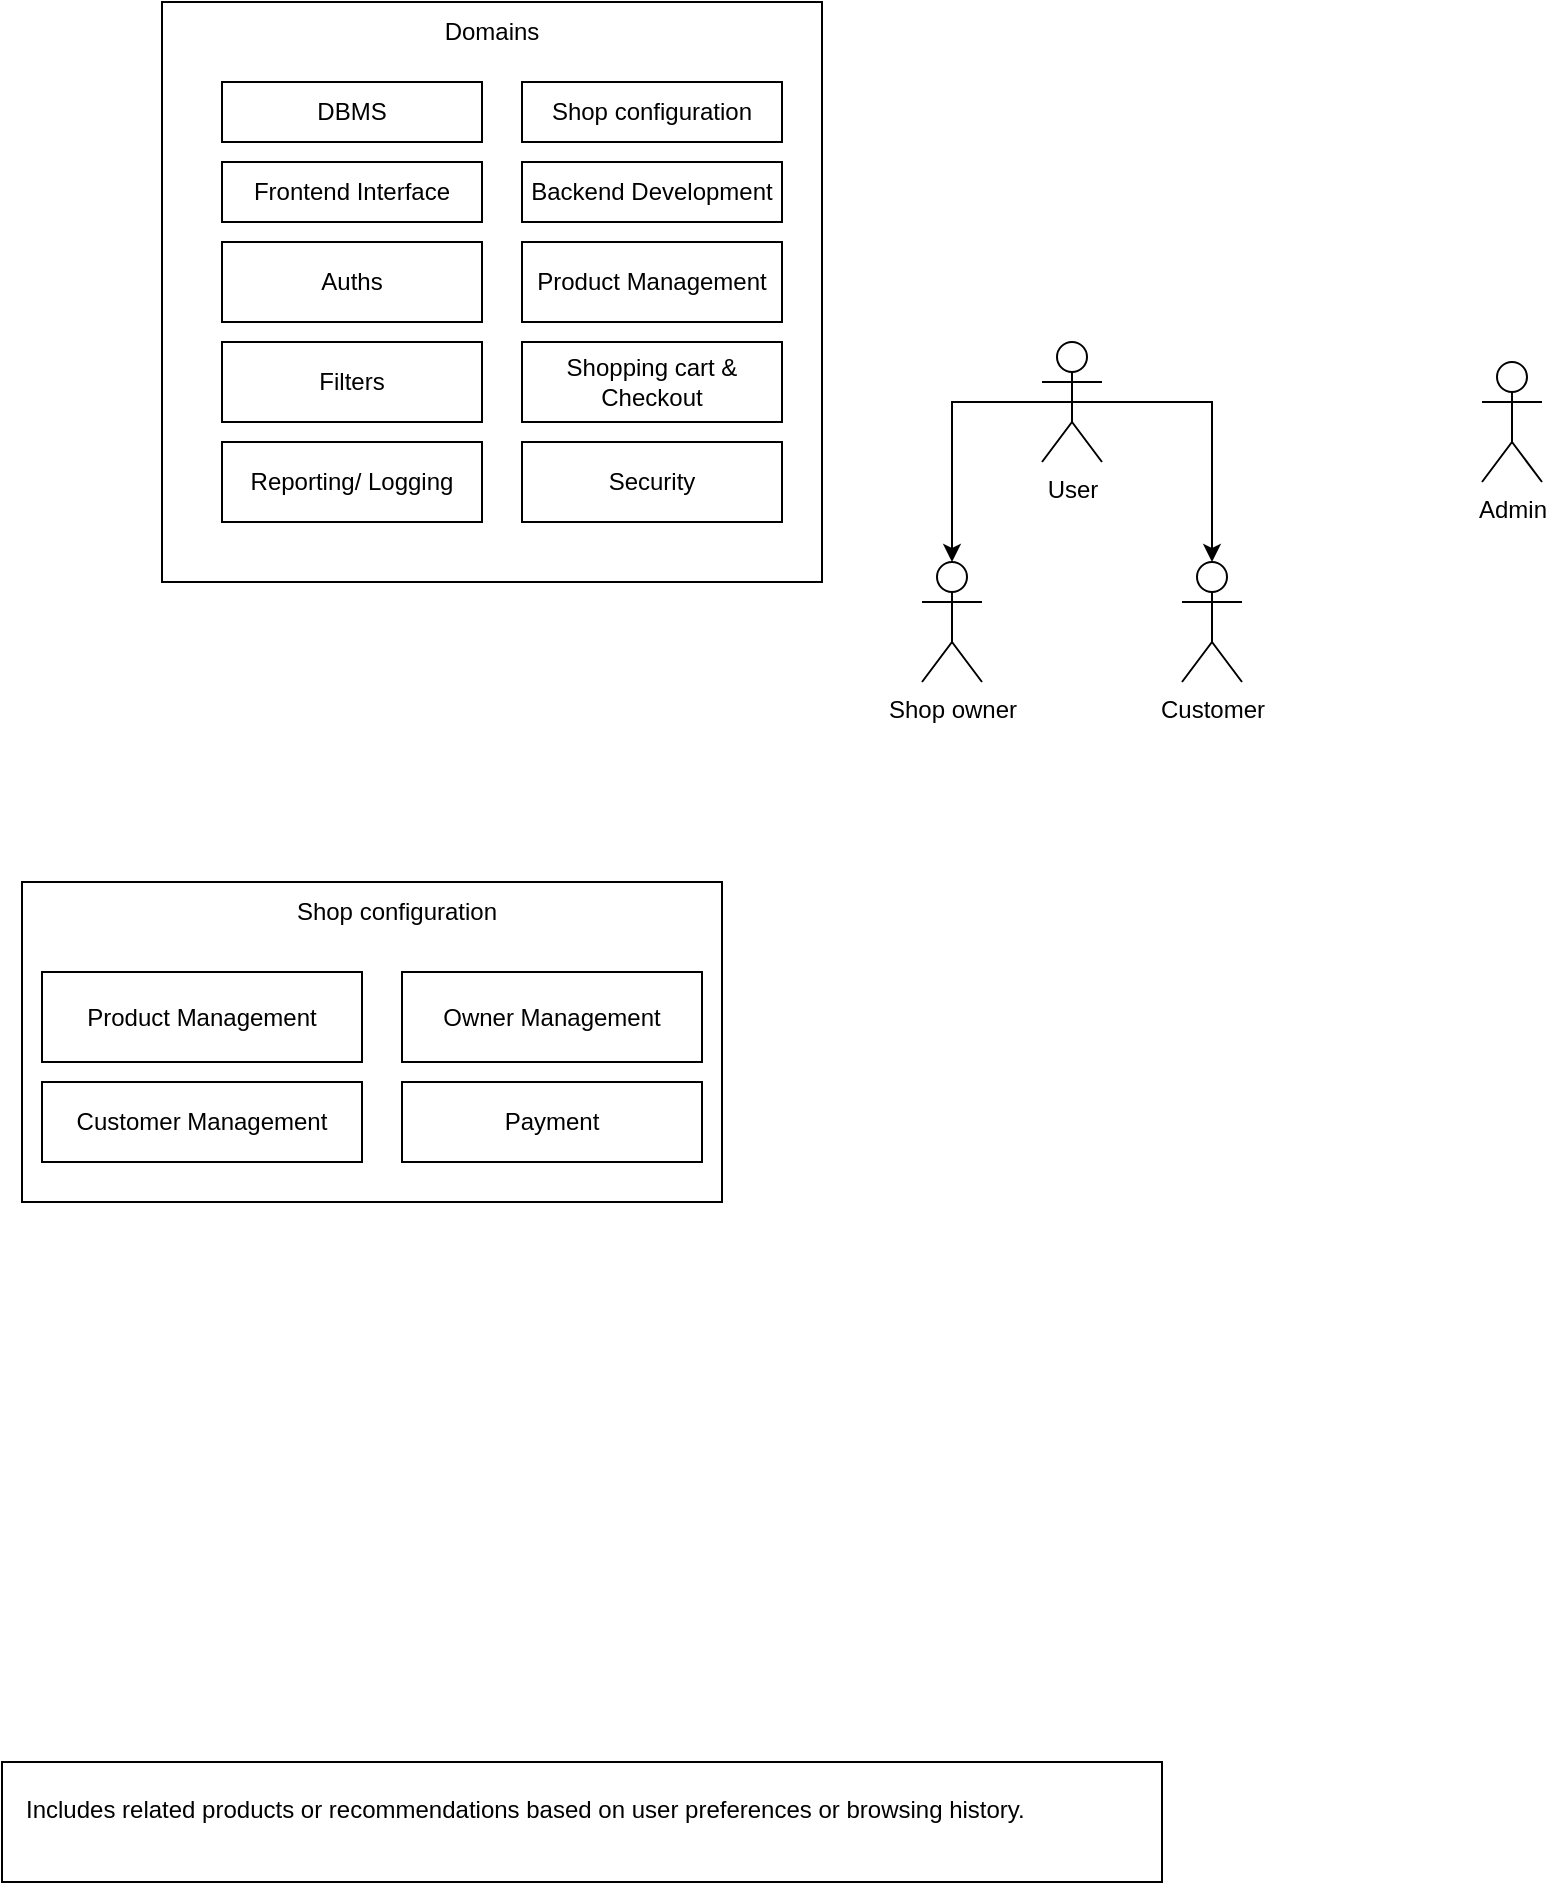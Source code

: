 <mxfile version="24.2.7" type="device">
  <diagram name="Page-1" id="68npkbStFup1UtbP_Nmd">
    <mxGraphModel dx="1035" dy="555" grid="1" gridSize="10" guides="1" tooltips="1" connect="1" arrows="1" fold="1" page="1" pageScale="1" pageWidth="827" pageHeight="1169" math="0" shadow="0">
      <root>
        <mxCell id="0" />
        <mxCell id="1" parent="0" />
        <mxCell id="aCo939wnlC7SU7OTgkie-3" value="" style="rounded=0;whiteSpace=wrap;html=1;" vertex="1" parent="1">
          <mxGeometry x="200" y="70" width="330" height="290" as="geometry" />
        </mxCell>
        <mxCell id="aCo939wnlC7SU7OTgkie-4" value="Domains" style="text;html=1;align=center;verticalAlign=middle;whiteSpace=wrap;rounded=0;" vertex="1" parent="1">
          <mxGeometry x="310" y="70" width="110" height="30" as="geometry" />
        </mxCell>
        <mxCell id="aCo939wnlC7SU7OTgkie-5" value="DBMS" style="rounded=0;whiteSpace=wrap;html=1;" vertex="1" parent="1">
          <mxGeometry x="230" y="110" width="130" height="30" as="geometry" />
        </mxCell>
        <mxCell id="aCo939wnlC7SU7OTgkie-6" value="Shop configuration" style="rounded=0;whiteSpace=wrap;html=1;" vertex="1" parent="1">
          <mxGeometry x="380" y="110" width="130" height="30" as="geometry" />
        </mxCell>
        <mxCell id="aCo939wnlC7SU7OTgkie-28" style="edgeStyle=orthogonalEdgeStyle;rounded=0;orthogonalLoop=1;jettySize=auto;html=1;exitX=0.5;exitY=0.5;exitDx=0;exitDy=0;exitPerimeter=0;" edge="1" parent="1" source="aCo939wnlC7SU7OTgkie-7" target="aCo939wnlC7SU7OTgkie-18">
          <mxGeometry relative="1" as="geometry" />
        </mxCell>
        <mxCell id="aCo939wnlC7SU7OTgkie-7" value="User" style="shape=umlActor;verticalLabelPosition=bottom;verticalAlign=top;html=1;outlineConnect=0;" vertex="1" parent="1">
          <mxGeometry x="640" y="240" width="30" height="60" as="geometry" />
        </mxCell>
        <mxCell id="aCo939wnlC7SU7OTgkie-8" value="Shop owner" style="shape=umlActor;verticalLabelPosition=bottom;verticalAlign=top;html=1;outlineConnect=0;" vertex="1" parent="1">
          <mxGeometry x="580" y="350" width="30" height="60" as="geometry" />
        </mxCell>
        <mxCell id="aCo939wnlC7SU7OTgkie-10" value="Frontend Interface" style="rounded=0;whiteSpace=wrap;html=1;" vertex="1" parent="1">
          <mxGeometry x="230" y="150" width="130" height="30" as="geometry" />
        </mxCell>
        <mxCell id="aCo939wnlC7SU7OTgkie-11" value="Backend Development" style="rounded=0;whiteSpace=wrap;html=1;" vertex="1" parent="1">
          <mxGeometry x="380" y="150" width="130" height="30" as="geometry" />
        </mxCell>
        <mxCell id="aCo939wnlC7SU7OTgkie-12" value="Auths" style="rounded=0;whiteSpace=wrap;html=1;" vertex="1" parent="1">
          <mxGeometry x="230" y="190" width="130" height="40" as="geometry" />
        </mxCell>
        <mxCell id="aCo939wnlC7SU7OTgkie-13" value="Product Management" style="rounded=0;whiteSpace=wrap;html=1;" vertex="1" parent="1">
          <mxGeometry x="380" y="190" width="130" height="40" as="geometry" />
        </mxCell>
        <mxCell id="aCo939wnlC7SU7OTgkie-14" value="Filters" style="rounded=0;whiteSpace=wrap;html=1;" vertex="1" parent="1">
          <mxGeometry x="230" y="240" width="130" height="40" as="geometry" />
        </mxCell>
        <mxCell id="aCo939wnlC7SU7OTgkie-15" value="Shopping cart &amp;amp; Checkout" style="rounded=0;whiteSpace=wrap;html=1;" vertex="1" parent="1">
          <mxGeometry x="380" y="240" width="130" height="40" as="geometry" />
        </mxCell>
        <mxCell id="aCo939wnlC7SU7OTgkie-16" value="Reporting/ Logging" style="rounded=0;whiteSpace=wrap;html=1;" vertex="1" parent="1">
          <mxGeometry x="230" y="290" width="130" height="40" as="geometry" />
        </mxCell>
        <mxCell id="aCo939wnlC7SU7OTgkie-17" value="Security" style="rounded=0;whiteSpace=wrap;html=1;" vertex="1" parent="1">
          <mxGeometry x="380" y="290" width="130" height="40" as="geometry" />
        </mxCell>
        <mxCell id="aCo939wnlC7SU7OTgkie-18" value="Customer" style="shape=umlActor;verticalLabelPosition=bottom;verticalAlign=top;html=1;outlineConnect=0;" vertex="1" parent="1">
          <mxGeometry x="710" y="350" width="30" height="60" as="geometry" />
        </mxCell>
        <mxCell id="aCo939wnlC7SU7OTgkie-19" value="Admin" style="shape=umlActor;verticalLabelPosition=bottom;verticalAlign=top;html=1;outlineConnect=0;" vertex="1" parent="1">
          <mxGeometry x="860" y="250" width="30" height="60" as="geometry" />
        </mxCell>
        <mxCell id="aCo939wnlC7SU7OTgkie-27" style="edgeStyle=orthogonalEdgeStyle;rounded=0;orthogonalLoop=1;jettySize=auto;html=1;exitX=0.5;exitY=0.5;exitDx=0;exitDy=0;exitPerimeter=0;entryX=0.5;entryY=0;entryDx=0;entryDy=0;entryPerimeter=0;" edge="1" parent="1" source="aCo939wnlC7SU7OTgkie-7" target="aCo939wnlC7SU7OTgkie-8">
          <mxGeometry relative="1" as="geometry" />
        </mxCell>
        <mxCell id="aCo939wnlC7SU7OTgkie-29" value="" style="rounded=0;whiteSpace=wrap;html=1;" vertex="1" parent="1">
          <mxGeometry x="130" y="510" width="350" height="160" as="geometry" />
        </mxCell>
        <mxCell id="aCo939wnlC7SU7OTgkie-30" value="Shop configuration" style="text;html=1;align=center;verticalAlign=middle;whiteSpace=wrap;rounded=0;" vertex="1" parent="1">
          <mxGeometry x="250" y="510" width="135" height="30" as="geometry" />
        </mxCell>
        <mxCell id="aCo939wnlC7SU7OTgkie-31" value="Product Management" style="rounded=0;whiteSpace=wrap;html=1;" vertex="1" parent="1">
          <mxGeometry x="140" y="555" width="160" height="45" as="geometry" />
        </mxCell>
        <mxCell id="aCo939wnlC7SU7OTgkie-33" value="Owner Management" style="rounded=0;whiteSpace=wrap;html=1;" vertex="1" parent="1">
          <mxGeometry x="320" y="555" width="150" height="45" as="geometry" />
        </mxCell>
        <mxCell id="aCo939wnlC7SU7OTgkie-34" value="Customer Management" style="rounded=0;whiteSpace=wrap;html=1;" vertex="1" parent="1">
          <mxGeometry x="140" y="610" width="160" height="40" as="geometry" />
        </mxCell>
        <mxCell id="aCo939wnlC7SU7OTgkie-35" value="Payment" style="rounded=0;whiteSpace=wrap;html=1;" vertex="1" parent="1">
          <mxGeometry x="320" y="610" width="150" height="40" as="geometry" />
        </mxCell>
        <mxCell id="aCo939wnlC7SU7OTgkie-36" value="" style="rounded=0;whiteSpace=wrap;html=1;" vertex="1" parent="1">
          <mxGeometry x="120" y="950" width="580" height="60" as="geometry" />
        </mxCell>
        <mxCell id="aCo939wnlC7SU7OTgkie-37" value="Includes related products or recommendations based on user preferences or browsing history." style="text;whiteSpace=wrap;" vertex="1" parent="1">
          <mxGeometry x="130" y="960" width="530" height="40" as="geometry" />
        </mxCell>
      </root>
    </mxGraphModel>
  </diagram>
</mxfile>
